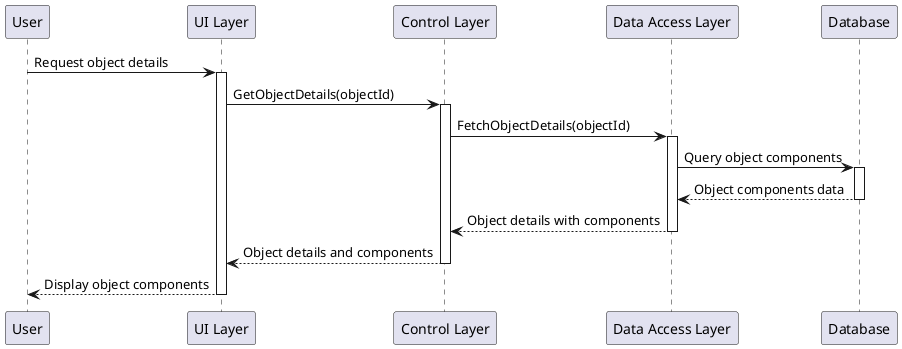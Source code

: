 @startuml
participant User
participant "UI Layer" as UI
participant "Control Layer" as Control
participant "Data Access Layer" as DataAccess
participant "Database" as DB

User -> UI: Request object details
activate UI

UI -> Control: GetObjectDetails(objectId)
activate Control

Control -> DataAccess: FetchObjectDetails(objectId)
activate DataAccess

DataAccess -> DB: Query object components
activate DB

DB --> DataAccess: Object components data
deactivate DB

DataAccess --> Control: Object details with components
deactivate DataAccess

Control --> UI: Object details and components
deactivate Control

UI --> User: Display object components
deactivate UI

@enduml
